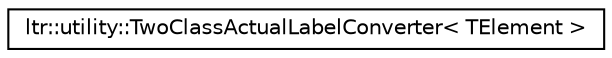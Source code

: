 digraph G
{
  edge [fontname="Helvetica",fontsize="10",labelfontname="Helvetica",labelfontsize="10"];
  node [fontname="Helvetica",fontsize="10",shape=record];
  rankdir="LR";
  Node1 [label="ltr::utility::TwoClassActualLabelConverter\< TElement \>",height=0.2,width=0.4,color="black", fillcolor="white", style="filled",URL="$classltr_1_1utility_1_1_two_class_actual_label_converter.html"];
}
